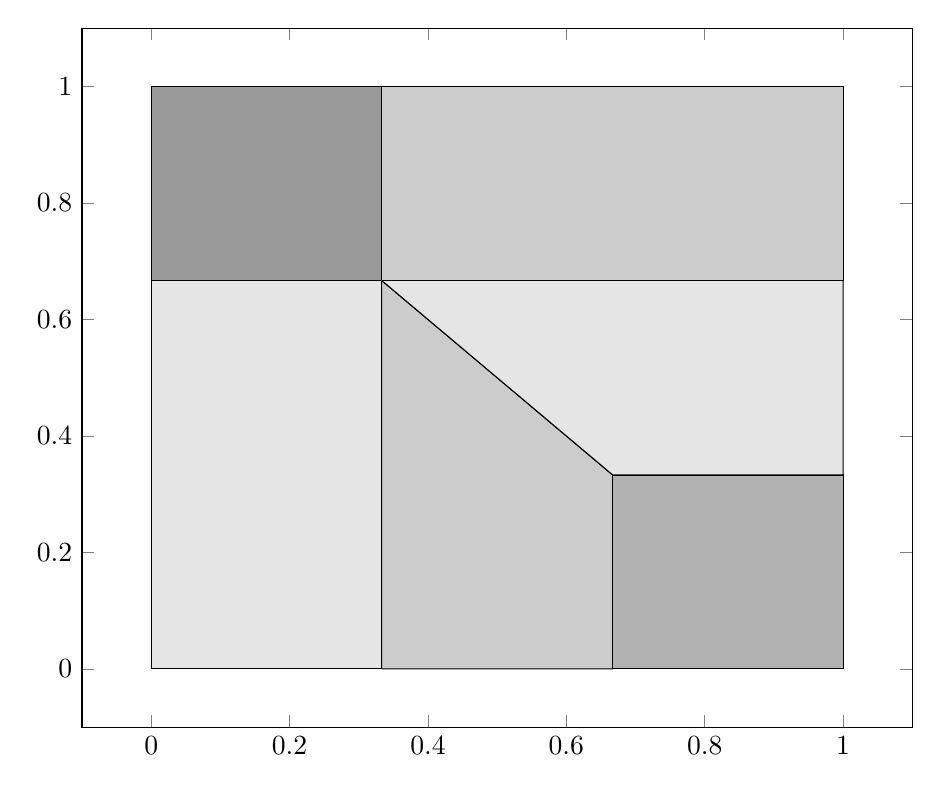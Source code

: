 \begin{tikzpicture}%
\begin{axis}[width=1\textwidth]%
\addplot[fill=gray!20] coordinates {%
(0.0,0.0)%
(0.007,0.0)%
(0.014,0.0)%
(0.02,0.0)%
(0.027,0.0)%
(0.034,0.0)%
(0.041,0.0)%
(0.048,0.0)%
(0.054,0.0)%
(0.061,0.0)%
(0.068,0.0)%
(0.075,0.0)%
(0.082,0.0)%
(0.088,0.0)%
(0.095,0.0)%
(0.102,0.0)%
(0.109,0.0)%
(0.116,0.0)%
(0.122,0.0)%
(0.129,0.0)%
(0.136,0.0)%
(0.143,0.0)%
(0.15,0.0)%
(0.156,0.0)%
(0.163,0.0)%
(0.17,0.0)%
(0.177,0.0)%
(0.184,0.0)%
(0.19,0.0)%
(0.197,0.0)%
(0.204,0.0)%
(0.211,0.0)%
(0.218,0.0)%
(0.224,0.0)%
(0.231,0.0)%
(0.238,0.0)%
(0.245,0.0)%
(0.252,0.0)%
(0.259,0.0)%
(0.265,0.0)%
(0.272,0.0)%
(0.279,0.0)%
(0.286,0.0)%
(0.293,0.0)%
(0.299,0.0)%
(0.306,0.0)%
(0.313,0.0)%
(0.32,0.0)%
(0.327,0.0)%
(0.333,0.0)%
(0.333,0.0)%
(0.333,0.014)%
(0.333,0.027)%
(0.333,0.041)%
(0.333,0.054)%
(0.333,0.068)%
(0.333,0.082)%
(0.333,0.095)%
(0.333,0.109)%
(0.333,0.122)%
(0.333,0.136)%
(0.333,0.15)%
(0.333,0.163)%
(0.333,0.177)%
(0.333,0.19)%
(0.333,0.204)%
(0.333,0.218)%
(0.333,0.231)%
(0.333,0.245)%
(0.333,0.259)%
(0.333,0.272)%
(0.333,0.286)%
(0.333,0.299)%
(0.333,0.313)%
(0.333,0.327)%
(0.333,0.34)%
(0.333,0.354)%
(0.333,0.367)%
(0.333,0.381)%
(0.333,0.395)%
(0.333,0.408)%
(0.333,0.422)%
(0.333,0.435)%
(0.333,0.449)%
(0.333,0.463)%
(0.333,0.476)%
(0.333,0.49)%
(0.333,0.503)%
(0.333,0.517)%
(0.333,0.531)%
(0.333,0.544)%
(0.333,0.558)%
(0.333,0.571)%
(0.333,0.585)%
(0.333,0.599)%
(0.333,0.612)%
(0.333,0.626)%
(0.333,0.639)%
(0.333,0.653)%
(0.333,0.667)%
(0.333,0.667)%
(0.327,0.667)%
(0.32,0.667)%
(0.313,0.667)%
(0.306,0.667)%
(0.299,0.667)%
(0.293,0.667)%
(0.286,0.667)%
(0.279,0.667)%
(0.272,0.667)%
(0.265,0.667)%
(0.259,0.667)%
(0.252,0.667)%
(0.245,0.667)%
(0.238,0.667)%
(0.231,0.667)%
(0.224,0.667)%
(0.218,0.667)%
(0.211,0.667)%
(0.204,0.667)%
(0.197,0.667)%
(0.19,0.667)%
(0.184,0.667)%
(0.177,0.667)%
(0.17,0.667)%
(0.163,0.667)%
(0.156,0.667)%
(0.15,0.667)%
(0.143,0.667)%
(0.136,0.667)%
(0.129,0.667)%
(0.122,0.667)%
(0.116,0.667)%
(0.109,0.667)%
(0.102,0.667)%
(0.095,0.667)%
(0.088,0.667)%
(0.082,0.667)%
(0.075,0.667)%
(0.068,0.667)%
(0.061,0.667)%
(0.054,0.667)%
(0.048,0.667)%
(0.041,0.667)%
(0.034,0.667)%
(0.027,0.667)%
(0.02,0.667)%
(0.014,0.667)%
(0.007,0.667)%
(0.0,0.667)%
(0.0,0.667)%
(0.0,0.653)%
(0.0,0.639)%
(0.0,0.626)%
(0.0,0.612)%
(0.0,0.599)%
(0.0,0.585)%
(0.0,0.571)%
(0.0,0.558)%
(0.0,0.544)%
(0.0,0.531)%
(0.0,0.517)%
(0.0,0.503)%
(0.0,0.49)%
(0.0,0.476)%
(0.0,0.463)%
(0.0,0.449)%
(0.0,0.435)%
(0.0,0.422)%
(0.0,0.408)%
(0.0,0.395)%
(0.0,0.381)%
(0.0,0.367)%
(0.0,0.354)%
(0.0,0.34)%
(0.0,0.327)%
(0.0,0.313)%
(0.0,0.299)%
(0.0,0.286)%
(0.0,0.272)%
(0.0,0.259)%
(0.0,0.245)%
(0.0,0.231)%
(0.0,0.218)%
(0.0,0.204)%
(0.0,0.19)%
(0.0,0.177)%
(0.0,0.163)%
(0.0,0.15)%
(0.0,0.136)%
(0.0,0.122)%
(0.0,0.109)%
(0.0,0.095)%
(0.0,0.082)%
(0.0,0.068)%
(0.0,0.054)%
(0.0,0.041)%
(0.0,0.027)%
(0.0,0.014)%
(0.0,0.0)%
};%
%
%
\addplot[fill=gray!40] coordinates {%
(0.333,0.0)%
(0.34,0.0)%
(0.347,0.0)%
(0.354,0.0)%
(0.361,0.0)%
(0.367,0.0)%
(0.374,0.0)%
(0.381,0.0)%
(0.388,0.0)%
(0.395,0.0)%
(0.401,0.0)%
(0.408,0.0)%
(0.415,0.0)%
(0.422,0.0)%
(0.429,0.0)%
(0.435,0.0)%
(0.442,0.0)%
(0.449,0.0)%
(0.456,0.0)%
(0.463,0.0)%
(0.469,0.0)%
(0.476,0.0)%
(0.483,0.0)%
(0.49,0.0)%
(0.497,0.0)%
(0.503,0.0)%
(0.51,0.0)%
(0.517,0.0)%
(0.524,0.0)%
(0.531,0.0)%
(0.537,0.0)%
(0.544,0.0)%
(0.551,0.0)%
(0.558,0.0)%
(0.565,0.0)%
(0.571,0.0)%
(0.578,0.0)%
(0.585,0.0)%
(0.592,0.0)%
(0.599,0.0)%
(0.605,0.0)%
(0.612,0.0)%
(0.619,0.0)%
(0.626,0.0)%
(0.633,0.0)%
(0.639,0.0)%
(0.646,0.0)%
(0.653,0.0)%
(0.66,0.0)%
(0.667,0.0)%
(0.667,0.0)%
(0.667,0.007)%
(0.667,0.014)%
(0.667,0.02)%
(0.667,0.027)%
(0.667,0.034)%
(0.667,0.041)%
(0.667,0.048)%
(0.667,0.054)%
(0.667,0.061)%
(0.667,0.068)%
(0.667,0.075)%
(0.667,0.082)%
(0.667,0.088)%
(0.667,0.095)%
(0.667,0.102)%
(0.667,0.109)%
(0.667,0.116)%
(0.667,0.122)%
(0.667,0.129)%
(0.667,0.136)%
(0.667,0.143)%
(0.667,0.15)%
(0.667,0.156)%
(0.667,0.163)%
(0.667,0.17)%
(0.667,0.177)%
(0.667,0.184)%
(0.667,0.19)%
(0.667,0.197)%
(0.667,0.204)%
(0.667,0.211)%
(0.667,0.218)%
(0.667,0.224)%
(0.667,0.231)%
(0.667,0.238)%
(0.667,0.245)%
(0.667,0.252)%
(0.667,0.259)%
(0.667,0.265)%
(0.667,0.272)%
(0.667,0.279)%
(0.667,0.286)%
(0.667,0.293)%
(0.667,0.299)%
(0.667,0.306)%
(0.667,0.313)%
(0.667,0.32)%
(0.667,0.327)%
(0.667,0.333)%
(0.667,0.333)%
(0.66,0.34)%
(0.653,0.347)%
(0.646,0.354)%
(0.639,0.361)%
(0.633,0.367)%
(0.626,0.374)%
(0.619,0.381)%
(0.612,0.388)%
(0.605,0.395)%
(0.599,0.401)%
(0.592,0.408)%
(0.585,0.415)%
(0.578,0.422)%
(0.571,0.429)%
(0.565,0.435)%
(0.558,0.442)%
(0.551,0.449)%
(0.544,0.456)%
(0.537,0.463)%
(0.531,0.469)%
(0.524,0.476)%
(0.517,0.483)%
(0.51,0.49)%
(0.503,0.497)%
(0.497,0.503)%
(0.49,0.51)%
(0.483,0.517)%
(0.476,0.524)%
(0.469,0.531)%
(0.463,0.537)%
(0.456,0.544)%
(0.449,0.551)%
(0.442,0.558)%
(0.435,0.565)%
(0.429,0.571)%
(0.422,0.578)%
(0.415,0.585)%
(0.408,0.592)%
(0.401,0.599)%
(0.395,0.605)%
(0.388,0.612)%
(0.381,0.619)%
(0.374,0.626)%
(0.367,0.633)%
(0.361,0.639)%
(0.354,0.646)%
(0.347,0.653)%
(0.34,0.66)%
(0.333,0.667)%
(0.333,0.667)%
(0.333,0.653)%
(0.333,0.639)%
(0.333,0.626)%
(0.333,0.612)%
(0.333,0.599)%
(0.333,0.585)%
(0.333,0.571)%
(0.333,0.558)%
(0.333,0.544)%
(0.333,0.531)%
(0.333,0.517)%
(0.333,0.503)%
(0.333,0.49)%
(0.333,0.476)%
(0.333,0.463)%
(0.333,0.449)%
(0.333,0.435)%
(0.333,0.422)%
(0.333,0.408)%
(0.333,0.395)%
(0.333,0.381)%
(0.333,0.367)%
(0.333,0.354)%
(0.333,0.34)%
(0.333,0.327)%
(0.333,0.313)%
(0.333,0.299)%
(0.333,0.286)%
(0.333,0.272)%
(0.333,0.259)%
(0.333,0.245)%
(0.333,0.231)%
(0.333,0.218)%
(0.333,0.204)%
(0.333,0.19)%
(0.333,0.177)%
(0.333,0.163)%
(0.333,0.15)%
(0.333,0.136)%
(0.333,0.122)%
(0.333,0.109)%
(0.333,0.095)%
(0.333,0.082)%
(0.333,0.068)%
(0.333,0.054)%
(0.333,0.041)%
(0.333,0.027)%
(0.333,0.014)%
(0.333,0.0)%
};%
%
%
\addplot[fill=gray!60] coordinates {%
(0.667,0.0)%
(0.673,0.0)%
(0.68,0.0)%
(0.687,0.0)%
(0.694,0.0)%
(0.701,0.0)%
(0.707,0.0)%
(0.714,0.0)%
(0.721,0.0)%
(0.728,0.0)%
(0.735,0.0)%
(0.741,0.0)%
(0.748,0.0)%
(0.755,0.0)%
(0.762,0.0)%
(0.769,0.0)%
(0.776,0.0)%
(0.782,0.0)%
(0.789,0.0)%
(0.796,0.0)%
(0.803,0.0)%
(0.81,0.0)%
(0.816,0.0)%
(0.823,0.0)%
(0.83,0.0)%
(0.837,0.0)%
(0.844,0.0)%
(0.85,0.0)%
(0.857,0.0)%
(0.864,0.0)%
(0.871,0.0)%
(0.878,0.0)%
(0.884,0.0)%
(0.891,0.0)%
(0.898,0.0)%
(0.905,0.0)%
(0.912,0.0)%
(0.918,0.0)%
(0.925,0.0)%
(0.932,0.0)%
(0.939,0.0)%
(0.946,0.0)%
(0.952,0.0)%
(0.959,0.0)%
(0.966,0.0)%
(0.973,0.0)%
(0.98,0.0)%
(0.986,0.0)%
(0.993,0.0)%
(1.0,0.0)%
(1.0,0.0)%
(1.0,0.007)%
(1.0,0.014)%
(1.0,0.02)%
(1.0,0.027)%
(1.0,0.034)%
(1.0,0.041)%
(1.0,0.048)%
(1.0,0.054)%
(1.0,0.061)%
(1.0,0.068)%
(1.0,0.075)%
(1.0,0.082)%
(1.0,0.088)%
(1.0,0.095)%
(1.0,0.102)%
(1.0,0.109)%
(1.0,0.116)%
(1.0,0.122)%
(1.0,0.129)%
(1.0,0.136)%
(1.0,0.143)%
(1.0,0.15)%
(1.0,0.156)%
(1.0,0.163)%
(1.0,0.17)%
(1.0,0.177)%
(1.0,0.184)%
(1.0,0.19)%
(1.0,0.197)%
(1.0,0.204)%
(1.0,0.211)%
(1.0,0.218)%
(1.0,0.224)%
(1.0,0.231)%
(1.0,0.238)%
(1.0,0.245)%
(1.0,0.252)%
(1.0,0.259)%
(1.0,0.265)%
(1.0,0.272)%
(1.0,0.279)%
(1.0,0.286)%
(1.0,0.293)%
(1.0,0.299)%
(1.0,0.306)%
(1.0,0.313)%
(1.0,0.32)%
(1.0,0.327)%
(1.0,0.333)%
(1.0,0.333)%
(0.993,0.333)%
(0.986,0.333)%
(0.98,0.333)%
(0.973,0.333)%
(0.966,0.333)%
(0.959,0.333)%
(0.952,0.333)%
(0.946,0.333)%
(0.939,0.333)%
(0.932,0.333)%
(0.925,0.333)%
(0.918,0.333)%
(0.912,0.333)%
(0.905,0.333)%
(0.898,0.333)%
(0.891,0.333)%
(0.884,0.333)%
(0.878,0.333)%
(0.871,0.333)%
(0.864,0.333)%
(0.857,0.333)%
(0.85,0.333)%
(0.844,0.333)%
(0.837,0.333)%
(0.83,0.333)%
(0.823,0.333)%
(0.816,0.333)%
(0.81,0.333)%
(0.803,0.333)%
(0.796,0.333)%
(0.789,0.333)%
(0.782,0.333)%
(0.776,0.333)%
(0.769,0.333)%
(0.762,0.333)%
(0.755,0.333)%
(0.748,0.333)%
(0.741,0.333)%
(0.735,0.333)%
(0.728,0.333)%
(0.721,0.333)%
(0.714,0.333)%
(0.707,0.333)%
(0.701,0.333)%
(0.694,0.333)%
(0.687,0.333)%
(0.68,0.333)%
(0.673,0.333)%
(0.667,0.333)%
(0.667,0.333)%
(0.667,0.327)%
(0.667,0.32)%
(0.667,0.313)%
(0.667,0.306)%
(0.667,0.299)%
(0.667,0.293)%
(0.667,0.286)%
(0.667,0.279)%
(0.667,0.272)%
(0.667,0.265)%
(0.667,0.259)%
(0.667,0.252)%
(0.667,0.245)%
(0.667,0.238)%
(0.667,0.231)%
(0.667,0.224)%
(0.667,0.218)%
(0.667,0.211)%
(0.667,0.204)%
(0.667,0.197)%
(0.667,0.19)%
(0.667,0.184)%
(0.667,0.177)%
(0.667,0.17)%
(0.667,0.163)%
(0.667,0.156)%
(0.667,0.15)%
(0.667,0.143)%
(0.667,0.136)%
(0.667,0.129)%
(0.667,0.122)%
(0.667,0.116)%
(0.667,0.109)%
(0.667,0.102)%
(0.667,0.095)%
(0.667,0.088)%
(0.667,0.082)%
(0.667,0.075)%
(0.667,0.068)%
(0.667,0.061)%
(0.667,0.054)%
(0.667,0.048)%
(0.667,0.041)%
(0.667,0.034)%
(0.667,0.027)%
(0.667,0.02)%
(0.667,0.014)%
(0.667,0.007)%
(0.667,0.0)%
};%
%
%
\addplot[fill=gray!80] coordinates {%
(0.0,0.667)%
(0.007,0.667)%
(0.014,0.667)%
(0.02,0.667)%
(0.027,0.667)%
(0.034,0.667)%
(0.041,0.667)%
(0.048,0.667)%
(0.054,0.667)%
(0.061,0.667)%
(0.068,0.667)%
(0.075,0.667)%
(0.082,0.667)%
(0.088,0.667)%
(0.095,0.667)%
(0.102,0.667)%
(0.109,0.667)%
(0.116,0.667)%
(0.122,0.667)%
(0.129,0.667)%
(0.136,0.667)%
(0.143,0.667)%
(0.15,0.667)%
(0.156,0.667)%
(0.163,0.667)%
(0.17,0.667)%
(0.177,0.667)%
(0.184,0.667)%
(0.19,0.667)%
(0.197,0.667)%
(0.204,0.667)%
(0.211,0.667)%
(0.218,0.667)%
(0.224,0.667)%
(0.231,0.667)%
(0.238,0.667)%
(0.245,0.667)%
(0.252,0.667)%
(0.259,0.667)%
(0.265,0.667)%
(0.272,0.667)%
(0.279,0.667)%
(0.286,0.667)%
(0.293,0.667)%
(0.299,0.667)%
(0.306,0.667)%
(0.313,0.667)%
(0.32,0.667)%
(0.327,0.667)%
(0.333,0.667)%
(0.333,0.667)%
(0.333,0.673)%
(0.333,0.68)%
(0.333,0.687)%
(0.333,0.694)%
(0.333,0.701)%
(0.333,0.707)%
(0.333,0.714)%
(0.333,0.721)%
(0.333,0.728)%
(0.333,0.735)%
(0.333,0.741)%
(0.333,0.748)%
(0.333,0.755)%
(0.333,0.762)%
(0.333,0.769)%
(0.333,0.776)%
(0.333,0.782)%
(0.333,0.789)%
(0.333,0.796)%
(0.333,0.803)%
(0.333,0.81)%
(0.333,0.816)%
(0.333,0.823)%
(0.333,0.83)%
(0.333,0.837)%
(0.333,0.844)%
(0.333,0.85)%
(0.333,0.857)%
(0.333,0.864)%
(0.333,0.871)%
(0.333,0.878)%
(0.333,0.884)%
(0.333,0.891)%
(0.333,0.898)%
(0.333,0.905)%
(0.333,0.912)%
(0.333,0.918)%
(0.333,0.925)%
(0.333,0.932)%
(0.333,0.939)%
(0.333,0.946)%
(0.333,0.952)%
(0.333,0.959)%
(0.333,0.966)%
(0.333,0.973)%
(0.333,0.98)%
(0.333,0.986)%
(0.333,0.993)%
(0.333,1.0)%
(0.333,1.0)%
(0.327,1.0)%
(0.32,1.0)%
(0.313,1.0)%
(0.306,1.0)%
(0.299,1.0)%
(0.293,1.0)%
(0.286,1.0)%
(0.279,1.0)%
(0.272,1.0)%
(0.265,1.0)%
(0.259,1.0)%
(0.252,1.0)%
(0.245,1.0)%
(0.238,1.0)%
(0.231,1.0)%
(0.224,1.0)%
(0.218,1.0)%
(0.211,1.0)%
(0.204,1.0)%
(0.197,1.0)%
(0.19,1.0)%
(0.184,1.0)%
(0.177,1.0)%
(0.17,1.0)%
(0.163,1.0)%
(0.156,1.0)%
(0.15,1.0)%
(0.143,1.0)%
(0.136,1.0)%
(0.129,1.0)%
(0.122,1.0)%
(0.116,1.0)%
(0.109,1.0)%
(0.102,1.0)%
(0.095,1.0)%
(0.088,1.0)%
(0.082,1.0)%
(0.075,1.0)%
(0.068,1.0)%
(0.061,1.0)%
(0.054,1.0)%
(0.048,1.0)%
(0.041,1.0)%
(0.034,1.0)%
(0.027,1.0)%
(0.02,1.0)%
(0.014,1.0)%
(0.007,1.0)%
(0.0,1.0)%
(0.0,1.0)%
(0.0,0.993)%
(0.0,0.986)%
(0.0,0.98)%
(0.0,0.973)%
(0.0,0.966)%
(0.0,0.959)%
(0.0,0.952)%
(0.0,0.946)%
(0.0,0.939)%
(0.0,0.932)%
(0.0,0.925)%
(0.0,0.918)%
(0.0,0.912)%
(0.0,0.905)%
(0.0,0.898)%
(0.0,0.891)%
(0.0,0.884)%
(0.0,0.878)%
(0.0,0.871)%
(0.0,0.864)%
(0.0,0.857)%
(0.0,0.85)%
(0.0,0.844)%
(0.0,0.837)%
(0.0,0.83)%
(0.0,0.823)%
(0.0,0.816)%
(0.0,0.81)%
(0.0,0.803)%
(0.0,0.796)%
(0.0,0.789)%
(0.0,0.782)%
(0.0,0.776)%
(0.0,0.769)%
(0.0,0.762)%
(0.0,0.755)%
(0.0,0.748)%
(0.0,0.741)%
(0.0,0.735)%
(0.0,0.728)%
(0.0,0.721)%
(0.0,0.714)%
(0.0,0.707)%
(0.0,0.701)%
(0.0,0.694)%
(0.0,0.687)%
(0.0,0.68)%
(0.0,0.673)%
(0.0,0.667)%
};%
%
%
\addplot[fill=gray!20] coordinates {%
(0.333,0.667)%
(0.34,0.66)%
(0.347,0.653)%
(0.354,0.646)%
(0.361,0.639)%
(0.367,0.633)%
(0.374,0.626)%
(0.381,0.619)%
(0.388,0.612)%
(0.395,0.605)%
(0.401,0.599)%
(0.408,0.592)%
(0.415,0.585)%
(0.422,0.578)%
(0.429,0.571)%
(0.435,0.565)%
(0.442,0.558)%
(0.449,0.551)%
(0.456,0.544)%
(0.463,0.537)%
(0.469,0.531)%
(0.476,0.524)%
(0.483,0.517)%
(0.49,0.51)%
(0.497,0.503)%
(0.503,0.497)%
(0.51,0.49)%
(0.517,0.483)%
(0.524,0.476)%
(0.531,0.469)%
(0.537,0.463)%
(0.544,0.456)%
(0.551,0.449)%
(0.558,0.442)%
(0.565,0.435)%
(0.571,0.429)%
(0.578,0.422)%
(0.585,0.415)%
(0.592,0.408)%
(0.599,0.401)%
(0.605,0.395)%
(0.612,0.388)%
(0.619,0.381)%
(0.626,0.374)%
(0.633,0.367)%
(0.639,0.361)%
(0.646,0.354)%
(0.653,0.347)%
(0.66,0.34)%
(0.667,0.333)%
(0.667,0.333)%
(0.673,0.333)%
(0.68,0.333)%
(0.687,0.333)%
(0.694,0.333)%
(0.701,0.333)%
(0.707,0.333)%
(0.714,0.333)%
(0.721,0.333)%
(0.728,0.333)%
(0.735,0.333)%
(0.741,0.333)%
(0.748,0.333)%
(0.755,0.333)%
(0.762,0.333)%
(0.769,0.333)%
(0.776,0.333)%
(0.782,0.333)%
(0.789,0.333)%
(0.796,0.333)%
(0.803,0.333)%
(0.81,0.333)%
(0.816,0.333)%
(0.823,0.333)%
(0.83,0.333)%
(0.837,0.333)%
(0.844,0.333)%
(0.85,0.333)%
(0.857,0.333)%
(0.864,0.333)%
(0.871,0.333)%
(0.878,0.333)%
(0.884,0.333)%
(0.891,0.333)%
(0.898,0.333)%
(0.905,0.333)%
(0.912,0.333)%
(0.918,0.333)%
(0.925,0.333)%
(0.932,0.333)%
(0.939,0.333)%
(0.946,0.333)%
(0.952,0.333)%
(0.959,0.333)%
(0.966,0.333)%
(0.973,0.333)%
(0.98,0.333)%
(0.986,0.333)%
(0.993,0.333)%
(1.0,0.333)%
(1.0,0.333)%
(1.0,0.34)%
(1.0,0.347)%
(1.0,0.354)%
(1.0,0.361)%
(1.0,0.367)%
(1.0,0.374)%
(1.0,0.381)%
(1.0,0.388)%
(1.0,0.395)%
(1.0,0.401)%
(1.0,0.408)%
(1.0,0.415)%
(1.0,0.422)%
(1.0,0.429)%
(1.0,0.435)%
(1.0,0.442)%
(1.0,0.449)%
(1.0,0.456)%
(1.0,0.463)%
(1.0,0.469)%
(1.0,0.476)%
(1.0,0.483)%
(1.0,0.49)%
(1.0,0.497)%
(1.0,0.503)%
(1.0,0.51)%
(1.0,0.517)%
(1.0,0.524)%
(1.0,0.531)%
(1.0,0.537)%
(1.0,0.544)%
(1.0,0.551)%
(1.0,0.558)%
(1.0,0.565)%
(1.0,0.571)%
(1.0,0.578)%
(1.0,0.585)%
(1.0,0.592)%
(1.0,0.599)%
(1.0,0.605)%
(1.0,0.612)%
(1.0,0.619)%
(1.0,0.626)%
(1.0,0.633)%
(1.0,0.639)%
(1.0,0.646)%
(1.0,0.653)%
(1.0,0.66)%
(1.0,0.667)%
(1.0,0.667)%
(0.986,0.667)%
(0.973,0.667)%
(0.959,0.667)%
(0.946,0.667)%
(0.932,0.667)%
(0.918,0.667)%
(0.905,0.667)%
(0.891,0.667)%
(0.878,0.667)%
(0.864,0.667)%
(0.85,0.667)%
(0.837,0.667)%
(0.823,0.667)%
(0.81,0.667)%
(0.796,0.667)%
(0.782,0.667)%
(0.769,0.667)%
(0.755,0.667)%
(0.741,0.667)%
(0.728,0.667)%
(0.714,0.667)%
(0.701,0.667)%
(0.687,0.667)%
(0.673,0.667)%
(0.66,0.667)%
(0.646,0.667)%
(0.633,0.667)%
(0.619,0.667)%
(0.605,0.667)%
(0.592,0.667)%
(0.578,0.667)%
(0.565,0.667)%
(0.551,0.667)%
(0.537,0.667)%
(0.524,0.667)%
(0.51,0.667)%
(0.497,0.667)%
(0.483,0.667)%
(0.469,0.667)%
(0.456,0.667)%
(0.442,0.667)%
(0.429,0.667)%
(0.415,0.667)%
(0.401,0.667)%
(0.388,0.667)%
(0.374,0.667)%
(0.361,0.667)%
(0.347,0.667)%
(0.333,0.667)%
};%
%
%
\addplot[fill=gray!40] coordinates {%
(0.333,0.667)%
(0.333,0.673)%
(0.333,0.68)%
(0.333,0.687)%
(0.333,0.694)%
(0.333,0.701)%
(0.333,0.707)%
(0.333,0.714)%
(0.333,0.721)%
(0.333,0.728)%
(0.333,0.735)%
(0.333,0.741)%
(0.333,0.748)%
(0.333,0.755)%
(0.333,0.762)%
(0.333,0.769)%
(0.333,0.776)%
(0.333,0.782)%
(0.333,0.789)%
(0.333,0.796)%
(0.333,0.803)%
(0.333,0.81)%
(0.333,0.816)%
(0.333,0.823)%
(0.333,0.83)%
(0.333,0.837)%
(0.333,0.844)%
(0.333,0.85)%
(0.333,0.857)%
(0.333,0.864)%
(0.333,0.871)%
(0.333,0.878)%
(0.333,0.884)%
(0.333,0.891)%
(0.333,0.898)%
(0.333,0.905)%
(0.333,0.912)%
(0.333,0.918)%
(0.333,0.925)%
(0.333,0.932)%
(0.333,0.939)%
(0.333,0.946)%
(0.333,0.952)%
(0.333,0.959)%
(0.333,0.966)%
(0.333,0.973)%
(0.333,0.98)%
(0.333,0.986)%
(0.333,0.993)%
(0.333,1.0)%
(0.333,1.0)%
(0.347,1.0)%
(0.361,1.0)%
(0.374,1.0)%
(0.388,1.0)%
(0.401,1.0)%
(0.415,1.0)%
(0.429,1.0)%
(0.442,1.0)%
(0.456,1.0)%
(0.469,1.0)%
(0.483,1.0)%
(0.497,1.0)%
(0.51,1.0)%
(0.524,1.0)%
(0.537,1.0)%
(0.551,1.0)%
(0.565,1.0)%
(0.578,1.0)%
(0.592,1.0)%
(0.605,1.0)%
(0.619,1.0)%
(0.633,1.0)%
(0.646,1.0)%
(0.66,1.0)%
(0.673,1.0)%
(0.687,1.0)%
(0.701,1.0)%
(0.714,1.0)%
(0.728,1.0)%
(0.741,1.0)%
(0.755,1.0)%
(0.769,1.0)%
(0.782,1.0)%
(0.796,1.0)%
(0.81,1.0)%
(0.823,1.0)%
(0.837,1.0)%
(0.85,1.0)%
(0.864,1.0)%
(0.878,1.0)%
(0.891,1.0)%
(0.905,1.0)%
(0.918,1.0)%
(0.932,1.0)%
(0.946,1.0)%
(0.959,1.0)%
(0.973,1.0)%
(0.986,1.0)%
(1.0,1.0)%
(1.0,1.0)%
(1.0,0.993)%
(1.0,0.986)%
(1.0,0.98)%
(1.0,0.973)%
(1.0,0.966)%
(1.0,0.959)%
(1.0,0.952)%
(1.0,0.946)%
(1.0,0.939)%
(1.0,0.932)%
(1.0,0.925)%
(1.0,0.918)%
(1.0,0.912)%
(1.0,0.905)%
(1.0,0.898)%
(1.0,0.891)%
(1.0,0.884)%
(1.0,0.878)%
(1.0,0.871)%
(1.0,0.864)%
(1.0,0.857)%
(1.0,0.85)%
(1.0,0.844)%
(1.0,0.837)%
(1.0,0.83)%
(1.0,0.823)%
(1.0,0.816)%
(1.0,0.81)%
(1.0,0.803)%
(1.0,0.796)%
(1.0,0.789)%
(1.0,0.782)%
(1.0,0.776)%
(1.0,0.769)%
(1.0,0.762)%
(1.0,0.755)%
(1.0,0.748)%
(1.0,0.741)%
(1.0,0.735)%
(1.0,0.728)%
(1.0,0.721)%
(1.0,0.714)%
(1.0,0.707)%
(1.0,0.701)%
(1.0,0.694)%
(1.0,0.687)%
(1.0,0.68)%
(1.0,0.673)%
(1.0,0.667)%
(1.0,0.667)%
(0.986,0.667)%
(0.973,0.667)%
(0.959,0.667)%
(0.946,0.667)%
(0.932,0.667)%
(0.918,0.667)%
(0.905,0.667)%
(0.891,0.667)%
(0.878,0.667)%
(0.864,0.667)%
(0.85,0.667)%
(0.837,0.667)%
(0.823,0.667)%
(0.81,0.667)%
(0.796,0.667)%
(0.782,0.667)%
(0.769,0.667)%
(0.755,0.667)%
(0.741,0.667)%
(0.728,0.667)%
(0.714,0.667)%
(0.701,0.667)%
(0.687,0.667)%
(0.673,0.667)%
(0.66,0.667)%
(0.646,0.667)%
(0.633,0.667)%
(0.619,0.667)%
(0.605,0.667)%
(0.592,0.667)%
(0.578,0.667)%
(0.565,0.667)%
(0.551,0.667)%
(0.537,0.667)%
(0.524,0.667)%
(0.51,0.667)%
(0.497,0.667)%
(0.483,0.667)%
(0.469,0.667)%
(0.456,0.667)%
(0.442,0.667)%
(0.429,0.667)%
(0.415,0.667)%
(0.401,0.667)%
(0.388,0.667)%
(0.374,0.667)%
(0.361,0.667)%
(0.347,0.667)%
(0.333,0.667)%
};%
%
%
\end{axis}%
\end{tikzpicture}%
